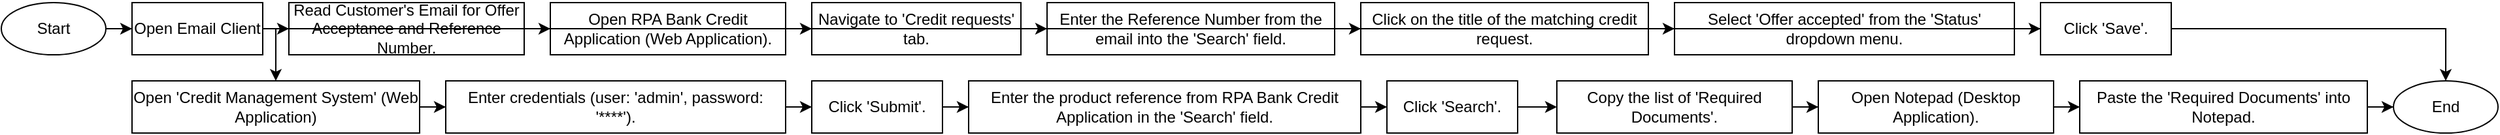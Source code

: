 <mxfile compressed="false" version="20.2.3" type="device">
<diagram id="R2l0c-3sO_a_Q_Z0oYkH" name="Process Map">
<mxGraphModel dx="1422" dy="750" grid="1" gridSize="10" guides="1" tooltips="1" connect="1" arrows="1" fold="1" page="1" pageScale="1" pageWidth="850" pageHeight="1100" math="0" shadow="0">
<root>
<mxCell id="0"/>
<mxCell id="1" parent="0"/>
<mxCell id="2" value="Start" style="ellipse;whiteSpace=wrap;html=1;" parent="1" vertex="1">
<mxGeometry x="10" y="10" width="80" height="40" as="geometry"/>
</mxCell>
<mxCell id="3" value="Open Email Client" style="rounded=0;whiteSpace=wrap;html=1;" parent="1" vertex="1">
<mxGeometry x="110" y="10" width="100" height="40" as="geometry"/>
</mxCell>
<mxCell id="4" value="Read Customer's Email for Offer Acceptance and Reference Number." style="rounded=0;whiteSpace=wrap;html=1;" parent="1" vertex="1">
<mxGeometry x="230" y="10" width="180" height="40" as="geometry"/>
</mxCell>
<mxCell id="5" value="Open RPA Bank Credit Application (Web Application)." style="rounded=0;whiteSpace=wrap;html=1;" parent="1" vertex="1">
<mxGeometry x="430" y="10" width="180" height="40" as="geometry"/>
</mxCell>
<mxCell id="6" value="Navigate to 'Credit requests' tab." style="rounded=0;whiteSpace=wrap;html=1;" parent="1" vertex="1">
<mxGeometry x="630" y="10" width="160" height="40" as="geometry"/>
</mxCell>
<mxCell id="7" value="Enter the Reference Number from the email into the 'Search' field." style="rounded=0;whiteSpace=wrap;html=1;" parent="1" vertex="1">
<mxGeometry x="810" y="10" width="220" height="40" as="geometry"/>
</mxCell>
<mxCell id="8" value="Click on the title of the matching credit request." style="rounded=0;whiteSpace=wrap;html=1;" parent="1" vertex="1">
<mxGeometry x="1050" y="10" width="220" height="40" as="geometry"/>
</mxCell>
<mxCell id="9" value="Select 'Offer accepted' from the 'Status' dropdown menu." style="rounded=0;whiteSpace=wrap;html=1;" parent="1" vertex="1">
<mxGeometry x="1290" y="10" width="260" height="40" as="geometry"/>
</mxCell>
<mxCell id="10" value="Click 'Save'." style="rounded=0;whiteSpace=wrap;html=1;" parent="1" vertex="1">
<mxGeometry x="1570" y="10" width="100" height="40" as="geometry"/>
</mxCell>
<mxCell id="11" value="Open 'Credit Management System' (Web Application)" style="rounded=0;whiteSpace=wrap;html=1;" parent="1" vertex="1">
<mxGeometry x="110" y="70" width="220" height="40" as="geometry"/>
</mxCell>
<mxCell id="12" value="Enter credentials (user: 'admin', password: '****')." style="rounded=0;whiteSpace=wrap;html=1;" parent="1" vertex="1">
<mxGeometry x="350" y="70" width="260" height="40" as="geometry"/>
</mxCell>
<mxCell id="13" value="Click 'Submit'." style="rounded=0;whiteSpace=wrap;html=1;" parent="1" vertex="1">
<mxGeometry x="630" y="70" width="100" height="40" as="geometry"/>
</mxCell>
<mxCell id="14" value="Enter the product reference from RPA Bank Credit Application in the 'Search' field." style="rounded=0;whiteSpace=wrap;html=1;" parent="1" vertex="1">
<mxGeometry x="750" y="70" width="300" height="40" as="geometry"/>
</mxCell>
<mxCell id="15" value="Click 'Search'." style="rounded=0;whiteSpace=wrap;html=1;" parent="1" vertex="1">
<mxGeometry x="1070" y="70" width="100" height="40" as="geometry"/>
</mxCell>
<mxCell id="16" value="Copy the list of 'Required Documents'." style="rounded=0;whiteSpace=wrap;html=1;" parent="1" vertex="1">
<mxGeometry x="1200" y="70" width="180" height="40" as="geometry"/>
</mxCell>
<mxCell id="17" value="Open Notepad (Desktop Application)." style="rounded=0;whiteSpace=wrap;html=1;" parent="1" vertex="1">
<mxGeometry x="1400" y="70" width="180" height="40" as="geometry"/>
</mxCell>
<mxCell id="18" value="Paste the 'Required Documents' into Notepad." style="rounded=0;whiteSpace=wrap;html=1;" parent="1" vertex="1">
<mxGeometry x="1600" y="70" width="220" height="40" as="geometry"/>
</mxCell>
<mxCell id="19" value="End" style="ellipse;whiteSpace=wrap;html=1;" parent="1" vertex="1">
<mxGeometry x="1840" y="70" width="80" height="40" as="geometry"/>
</mxCell>
<mxCell id="20" value="" style="edgeStyle=orthogonalEdgeStyle;rounded=0;orthogonalLoop=1;jettySize=auto;html=1;" parent="1" source="2" target="3" edge="1">
<mxGeometry relative="1" as="geometry"/>
</mxCell>
<mxCell id="21" value="" style="edgeStyle=orthogonalEdgeStyle;rounded=0;orthogonalLoop=1;jettySize=auto;html=1;" parent="1" source="3" target="4" edge="1">
<mxGeometry relative="1" as="geometry"/>
</mxCell>
<mxCell id="22" value="" style="edgeStyle=orthogonalEdgeStyle;rounded=0;orthogonalLoop=1;jettySize=auto;html=1;" parent="1" source="4" target="5" edge="1">
<mxGeometry relative="1" as="geometry"/>
</mxCell>
<mxCell id="23" value="" style="edgeStyle=orthogonalEdgeStyle;rounded=0;orthogonalLoop=1;jettySize=auto;html=1;" parent="1" source="5" target="6" edge="1">
<mxGeometry relative="1" as="geometry"/>
</mxCell>
<mxCell id="24" value="" style="edgeStyle=orthogonalEdgeStyle;rounded=0;orthogonalLoop=1;jettySize=auto;html=1;" parent="1" source="6" target="7" edge="1">
<mxGeometry relative="1" as="geometry"/>
</mxCell>
<mxCell id="25" value="" style="edgeStyle=orthogonalEdgeStyle;rounded=0;orthogonalLoop=1;jettySize=auto;html=1;" parent="1" source="7" target="8" edge="1">
<mxGeometry relative="1" as="geometry"/>
</mxCell>
<mxCell id="26" value="" style="edgeStyle=orthogonalEdgeStyle;rounded=0;orthogonalLoop=1;jettySize=auto;html=1;" parent="1" source="8" target="9" edge="1">
<mxGeometry relative="1" as="geometry"/>
</mxCell>
<mxCell id="27" value="" style="edgeStyle=orthogonalEdgeStyle;rounded=0;orthogonalLoop=1;jettySize=auto;html=1;" parent="1" source="9" target="10" edge="1">
<mxGeometry relative="1" as="geometry"/>
</mxCell>
<mxCell id="28" value="" style="edgeStyle=orthogonalEdgeStyle;rounded=0;orthogonalLoop=1;jettySize=auto;html=1;" parent="1" source="10" target="19" edge="1">
<mxGeometry relative="1" as="geometry"/>
</mxCell>
<mxCell id="29" value="" style="edgeStyle=orthogonalEdgeStyle;rounded=0;orthogonalLoop=1;jettySize=auto;html=1;" parent="1" source="10" target="11" edge="1">
<mxGeometry relative="1" as="geometry"/>
</mxCell>
<mxCell id="30" value="" style="edgeStyle=orthogonalEdgeStyle;rounded=0;orthogonalLoop=1;jettySize=auto;html=1;" parent="1" source="11" target="12" edge="1">
<mxGeometry relative="1" as="geometry"/>
</mxCell>
<mxCell id="31" value="" style="edgeStyle=orthogonalEdgeStyle;rounded=0;orthogonalLoop=1;jettySize=auto;html=1;" parent="1" source="12" target="13" edge="1">
<mxGeometry relative="1" as="geometry"/>
</mxCell>
<mxCell id="32" value="" style="edgeStyle=orthogonalEdgeStyle;rounded=0;orthogonalLoop=1;jettySize=auto;html=1;" parent="1" source="13" target="14" edge="1">
<mxGeometry relative="1" as="geometry"/>
</mxCell>
<mxCell id="33" value="" style="edgeStyle=orthogonalEdgeStyle;rounded=0;orthogonalLoop=1;jettySize=auto;html=1;" parent="1" source="14" target="15" edge="1">
<mxGeometry relative="1" as="geometry"/>
</mxCell>
<mxCell id="34" value="" style="edgeStyle=orthogonalEdgeStyle;rounded=0;orthogonalLoop=1;jettySize=auto;html=1;" parent="1" source="15" target="16" edge="1">
<mxGeometry relative="1" as="geometry"/>
</mxCell>
<mxCell id="35" value="" style="edgeStyle=orthogonalEdgeStyle;rounded=0;orthogonalLoop=1;jettySize=auto;html=1;" parent="1" source="16" target="17" edge="1">
<mxGeometry relative="1" as="geometry"/>
</mxCell>
<mxCell id="36" value="" style="edgeStyle=orthogonalEdgeStyle;rounded=0;orthogonalLoop=1;jettySize=auto;html=1;" parent="1" source="17" target="18" edge="1">
<mxGeometry relative="1" as="geometry"/>
</mxCell>
<mxCell id="37" value="" style="edgeStyle=orthogonalEdgeStyle;rounded=0;orthogonalLoop=1;jettySize=auto;html=1;" parent="1" source="18" target="19" edge="1">
<mxGeometry relative="1" as="geometry"/>
</mxCell>
</root>
</mxGraphModel>
</diagram>
</mxfile>